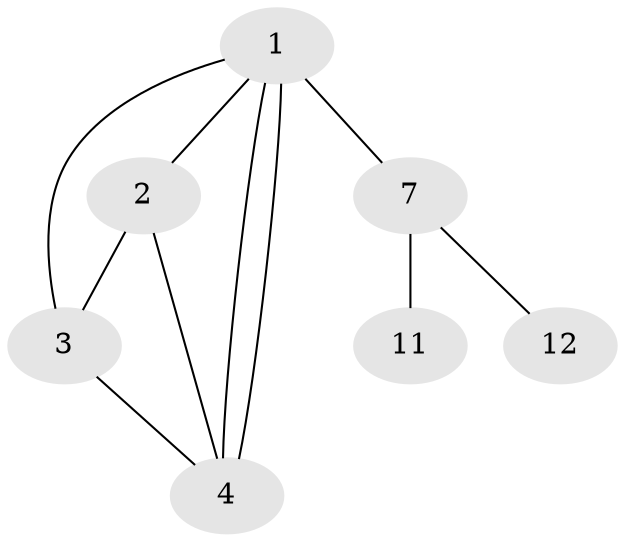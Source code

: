 // Generated by graph-tools (version 1.1) at 2025/46/02/15/25 05:46:28]
// undirected, 7 vertices, 10 edges
graph export_dot {
graph [start="1"]
  node [color=gray90,style=filled];
  1 [super="+6+8+10"];
  2 [super="+5+6+9+14+16"];
  3;
  4 [super="+15"];
  7;
  11 [super="+13+19"];
  12 [super="+16+20"];
  1 -- 2;
  1 -- 3;
  1 -- 4;
  1 -- 4;
  1 -- 7;
  2 -- 3;
  2 -- 4;
  3 -- 4;
  7 -- 11;
  7 -- 12;
}
